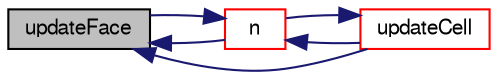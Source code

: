 digraph "updateFace"
{
  bgcolor="transparent";
  edge [fontname="FreeSans",fontsize="10",labelfontname="FreeSans",labelfontsize="10"];
  node [fontname="FreeSans",fontsize="10",shape=record];
  rankdir="LR";
  Node2004 [label="updateFace",height=0.2,width=0.4,color="black", fillcolor="grey75", style="filled", fontcolor="black"];
  Node2004 -> Node2005 [dir="back",color="midnightblue",fontsize="10",style="solid",fontname="FreeSans"];
  Node2005 [label="n",height=0.2,width=0.4,color="red",URL="$a21486.html#ab24331228025b2f3342513002540803b"];
  Node2005 -> Node2009 [dir="back",color="midnightblue",fontsize="10",style="solid",fontname="FreeSans"];
  Node2009 [label="updateCell",height=0.2,width=0.4,color="red",URL="$a21486.html#a590b938e5b9283bf1d9f095803dba398",tooltip="Influence of neighbouring face. "];
  Node2009 -> Node2005 [dir="back",color="midnightblue",fontsize="10",style="solid",fontname="FreeSans"];
  Node2005 -> Node2004 [dir="back",color="midnightblue",fontsize="10",style="solid",fontname="FreeSans"];
  Node2004 -> Node2009 [dir="back",color="midnightblue",fontsize="10",style="solid",fontname="FreeSans"];
}
